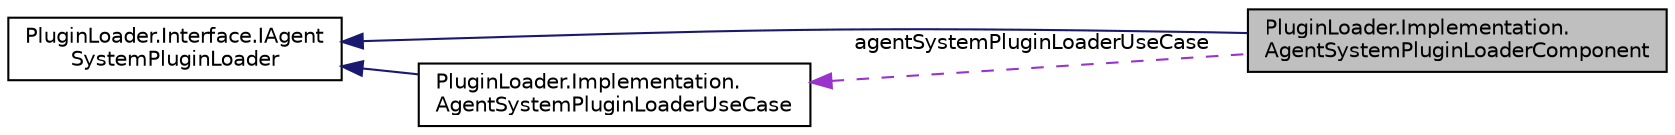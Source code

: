 digraph "PluginLoader.Implementation.AgentSystemPluginLoaderComponent"
{
  edge [fontname="Helvetica",fontsize="10",labelfontname="Helvetica",labelfontsize="10"];
  node [fontname="Helvetica",fontsize="10",shape=record];
  rankdir="LR";
  Node1 [label="PluginLoader.Implementation.\lAgentSystemPluginLoaderComponent",height=0.2,width=0.4,color="black", fillcolor="grey75", style="filled" fontcolor="black"];
  Node2 -> Node1 [dir="back",color="midnightblue",fontsize="10",style="solid",fontname="Helvetica"];
  Node2 [label="PluginLoader.Interface.IAgent\lSystemPluginLoader",height=0.2,width=0.4,color="black", fillcolor="white", style="filled",URL="$interface_plugin_loader_1_1_interface_1_1_i_agent_system_plugin_loader.html"];
  Node3 -> Node1 [dir="back",color="darkorchid3",fontsize="10",style="dashed",label=" agentSystemPluginLoaderUseCase" ,fontname="Helvetica"];
  Node3 [label="PluginLoader.Implementation.\lAgentSystemPluginLoaderUseCase",height=0.2,width=0.4,color="black", fillcolor="white", style="filled",URL="$class_plugin_loader_1_1_implementation_1_1_agent_system_plugin_loader_use_case.html"];
  Node2 -> Node3 [dir="back",color="midnightblue",fontsize="10",style="solid",fontname="Helvetica"];
}
